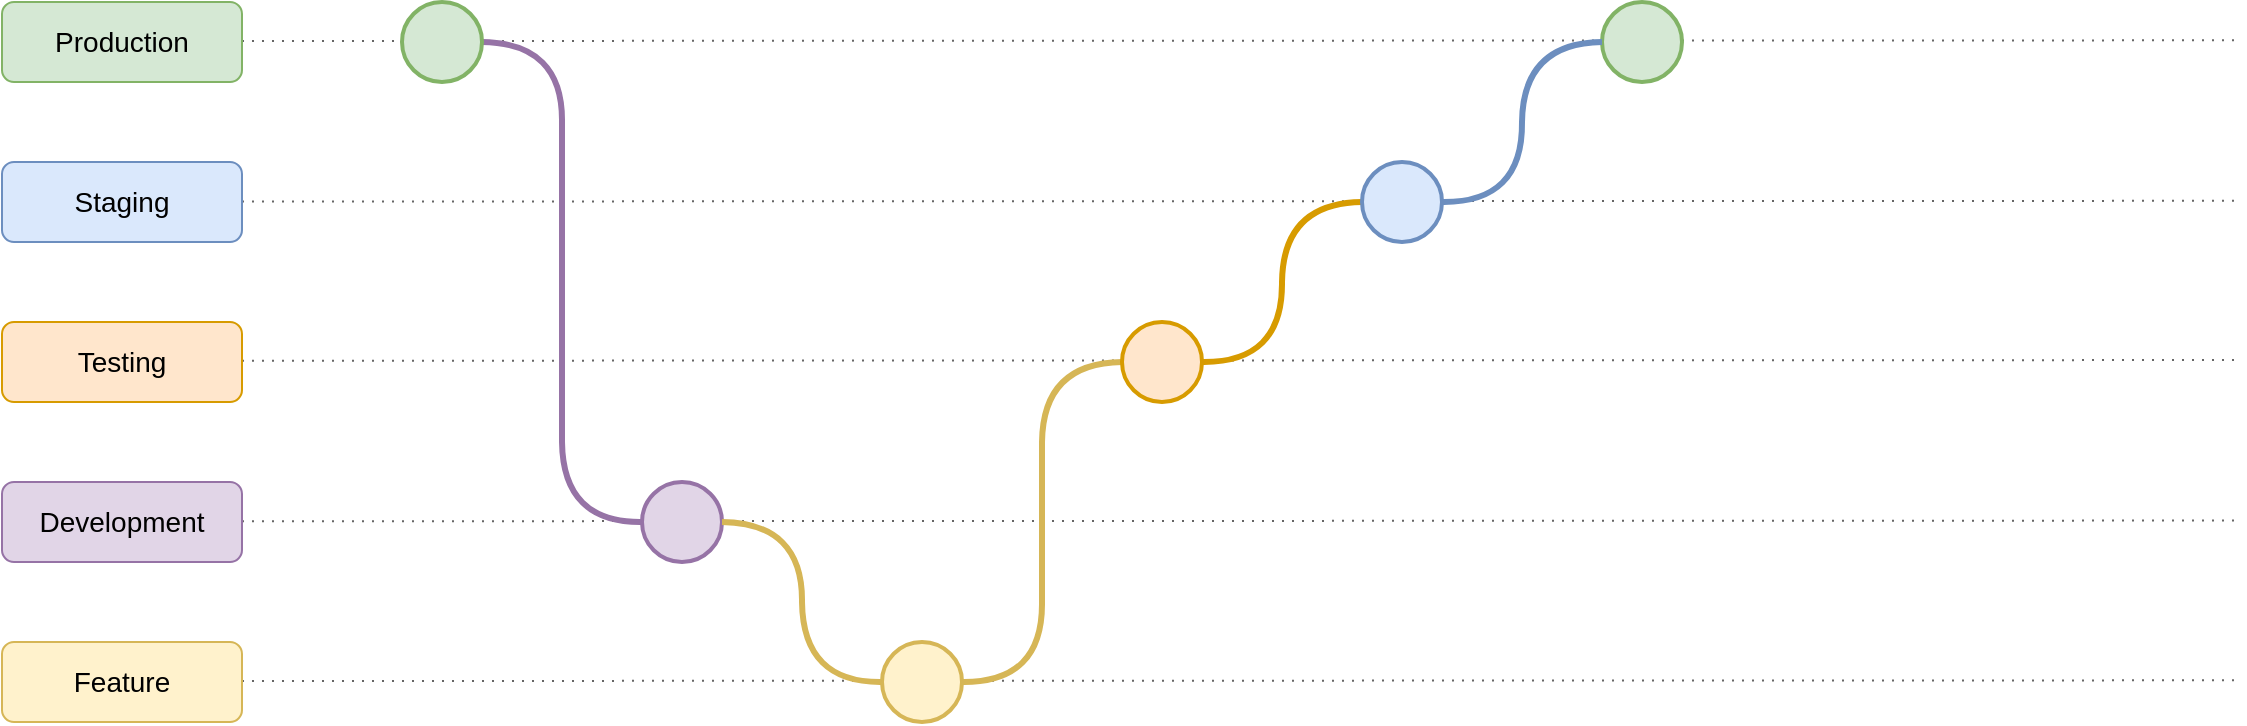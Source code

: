 <mxfile version="24.7.7">
  <diagram name="Page-1" id="3bE-8l1tNV6zikIUYMkp">
    <mxGraphModel dx="3749" dy="4356" grid="1" gridSize="10" guides="1" tooltips="1" connect="1" arrows="1" fold="1" page="1" pageScale="1" pageWidth="850" pageHeight="1100" math="0" shadow="0">
      <root>
        <mxCell id="0" />
        <mxCell id="1" parent="0" />
        <mxCell id="F2Yh3sDUFO-WP7J78He4-1" style="edgeStyle=none;rounded=0;orthogonalLoop=1;jettySize=auto;html=1;exitX=1;exitY=0.5;exitDx=0;exitDy=0;elbow=vertical;endArrow=none;endFill=0;dashed=1;fillColor=#f5f5f5;strokeColor=#666666;dashPattern=1 4;strokeWidth=1;" edge="1" parent="1">
          <mxGeometry relative="1" as="geometry">
            <mxPoint x="-40" y="-2340.833" as="targetPoint" />
            <mxPoint x="-1040" y="-2340.5" as="sourcePoint" />
          </mxGeometry>
        </mxCell>
        <mxCell id="F2Yh3sDUFO-WP7J78He4-2" style="edgeStyle=none;rounded=0;orthogonalLoop=1;jettySize=auto;html=1;exitX=1;exitY=0.5;exitDx=0;exitDy=0;elbow=vertical;endArrow=none;endFill=0;dashed=1;fillColor=#f5f5f5;strokeColor=#666666;dashPattern=1 4;strokeWidth=1;" edge="1" parent="1">
          <mxGeometry relative="1" as="geometry">
            <mxPoint x="-40" y="-2420.713" as="targetPoint" />
            <mxPoint x="-1040" y="-2420.38" as="sourcePoint" />
          </mxGeometry>
        </mxCell>
        <mxCell id="F2Yh3sDUFO-WP7J78He4-3" style="edgeStyle=none;rounded=0;orthogonalLoop=1;jettySize=auto;html=1;exitX=1;exitY=0.5;exitDx=0;exitDy=0;elbow=vertical;endArrow=none;endFill=0;dashed=1;fillColor=#f5f5f5;strokeColor=#666666;dashPattern=1 4;strokeWidth=1;" edge="1" parent="1">
          <mxGeometry relative="1" as="geometry">
            <mxPoint x="-40" y="-2500.963" as="targetPoint" />
            <mxPoint x="-1040" y="-2500.63" as="sourcePoint" />
          </mxGeometry>
        </mxCell>
        <mxCell id="F2Yh3sDUFO-WP7J78He4-4" style="edgeStyle=none;rounded=0;orthogonalLoop=1;jettySize=auto;html=1;exitX=1;exitY=0.5;exitDx=0;exitDy=0;elbow=vertical;endArrow=none;endFill=0;dashed=1;fillColor=#f5f5f5;strokeColor=#666666;dashPattern=1 4;strokeWidth=1;" edge="1" parent="1">
          <mxGeometry relative="1" as="geometry">
            <mxPoint x="-40" y="-2580.583" as="targetPoint" />
            <mxPoint x="-1040" y="-2580.25" as="sourcePoint" />
          </mxGeometry>
        </mxCell>
        <mxCell id="F2Yh3sDUFO-WP7J78He4-5" style="edgeStyle=none;rounded=0;orthogonalLoop=1;jettySize=auto;html=1;exitX=1;exitY=0.5;exitDx=0;exitDy=0;elbow=vertical;endArrow=none;endFill=0;dashed=1;fillColor=#f5f5f5;strokeColor=#666666;dashPattern=1 4;strokeWidth=1;" edge="1" parent="1">
          <mxGeometry relative="1" as="geometry">
            <mxPoint x="-40" y="-2660.833" as="targetPoint" />
            <mxPoint x="-1040" y="-2660.5" as="sourcePoint" />
          </mxGeometry>
        </mxCell>
        <mxCell id="F2Yh3sDUFO-WP7J78He4-6" value="Staging" style="rounded=1;whiteSpace=wrap;html=1;fillColor=#dae8fc;strokeColor=#6c8ebf;fontSize=14;" vertex="1" parent="1">
          <mxGeometry x="-1160" y="-2600" width="120" height="40" as="geometry" />
        </mxCell>
        <mxCell id="F2Yh3sDUFO-WP7J78He4-7" value="Development" style="rounded=1;whiteSpace=wrap;html=1;fillColor=#e1d5e7;strokeColor=#9673a6;fontSize=14;" vertex="1" parent="1">
          <mxGeometry x="-1160" y="-2440" width="120" height="40" as="geometry" />
        </mxCell>
        <mxCell id="F2Yh3sDUFO-WP7J78He4-8" value="Feature" style="rounded=1;whiteSpace=wrap;html=1;fillColor=#fff2cc;strokeColor=#d6b656;fontSize=14;" vertex="1" parent="1">
          <mxGeometry x="-1160" y="-2360" width="120" height="40" as="geometry" />
        </mxCell>
        <mxCell id="F2Yh3sDUFO-WP7J78He4-9" value="Testing" style="rounded=1;whiteSpace=wrap;html=1;fillColor=#ffe6cc;strokeColor=#d79b00;fontSize=14;" vertex="1" parent="1">
          <mxGeometry x="-1160" y="-2520" width="120" height="40" as="geometry" />
        </mxCell>
        <mxCell id="F2Yh3sDUFO-WP7J78He4-10" style="edgeStyle=orthogonalEdgeStyle;curved=1;rounded=0;orthogonalLoop=1;jettySize=auto;html=1;exitX=0;exitY=0.5;exitDx=0;exitDy=0;entryX=0;entryY=0;entryDx=0;entryDy=0;endArrow=none;endFill=0;fillColor=#ffe6cc;strokeColor=#d79b00;strokeWidth=3;" edge="1" parent="1">
          <mxGeometry relative="1" as="geometry">
            <mxPoint x="-520" y="-2540" as="targetPoint" />
            <mxPoint x="-480" y="-2580" as="sourcePoint" />
          </mxGeometry>
        </mxCell>
        <mxCell id="F2Yh3sDUFO-WP7J78He4-11" value="" style="ellipse;whiteSpace=wrap;html=1;aspect=fixed;fillColor=#e1d5e7;strokeColor=#9673a6;strokeWidth=2;" vertex="1" parent="1">
          <mxGeometry x="-840" y="-2440" width="40" height="40" as="geometry" />
        </mxCell>
        <mxCell id="F2Yh3sDUFO-WP7J78He4-12" value="" style="ellipse;whiteSpace=wrap;html=1;aspect=fixed;fillColor=#dae8fc;strokeColor=#6c8ebf;strokeWidth=2;" vertex="1" parent="1">
          <mxGeometry x="-480" y="-2600" width="40" height="40" as="geometry" />
        </mxCell>
        <mxCell id="F2Yh3sDUFO-WP7J78He4-13" value="" style="ellipse;whiteSpace=wrap;html=1;aspect=fixed;fillColor=#fff2cc;strokeColor=#d6b656;strokeWidth=2;" vertex="1" parent="1">
          <mxGeometry x="-720" y="-2360" width="40" height="40" as="geometry" />
        </mxCell>
        <mxCell id="F2Yh3sDUFO-WP7J78He4-14" style="edgeStyle=orthogonalEdgeStyle;curved=1;rounded=0;orthogonalLoop=1;jettySize=auto;html=1;exitX=0;exitY=0.5;exitDx=0;exitDy=0;entryX=0.5;entryY=1;entryDx=0;entryDy=0;endArrow=none;endFill=0;strokeWidth=3;fillColor=#fff2cc;strokeColor=#d6b656;" edge="1" parent="1">
          <mxGeometry relative="1" as="geometry">
            <mxPoint x="-720" y="-2340" as="sourcePoint" />
            <mxPoint x="-760" y="-2380" as="targetPoint" />
          </mxGeometry>
        </mxCell>
        <mxCell id="F2Yh3sDUFO-WP7J78He4-15" style="edgeStyle=orthogonalEdgeStyle;rounded=0;orthogonalLoop=1;jettySize=auto;html=1;exitX=1;exitY=0.5;exitDx=0;exitDy=0;entryX=0.5;entryY=0;entryDx=0;entryDy=0;curved=1;endArrow=none;endFill=0;strokeWidth=3;fillColor=#fff2cc;strokeColor=#d6b656;" edge="1" parent="1">
          <mxGeometry relative="1" as="geometry">
            <mxPoint x="-800" y="-2420" as="sourcePoint" />
            <mxPoint x="-760" y="-2380" as="targetPoint" />
          </mxGeometry>
        </mxCell>
        <mxCell id="F2Yh3sDUFO-WP7J78He4-16" style="edgeStyle=orthogonalEdgeStyle;curved=1;rounded=0;orthogonalLoop=1;jettySize=auto;html=1;exitX=0;exitY=0.5;exitDx=0;exitDy=0;entryX=0;entryY=0;entryDx=0;entryDy=0;endArrow=none;endFill=0;strokeWidth=3;fillColor=#fff2cc;strokeColor=#d6b656;" edge="1" parent="1">
          <mxGeometry relative="1" as="geometry">
            <mxPoint x="-640" y="-2460" as="targetPoint" />
            <mxPoint x="-600" y="-2500" as="sourcePoint" />
          </mxGeometry>
        </mxCell>
        <mxCell id="F2Yh3sDUFO-WP7J78He4-17" style="edgeStyle=orthogonalEdgeStyle;curved=1;rounded=0;orthogonalLoop=1;jettySize=auto;html=1;exitX=1;exitY=0.5;exitDx=0;exitDy=0;entryX=1;entryY=1;entryDx=0;entryDy=0;endArrow=none;endFill=0;strokeWidth=3;fillColor=#fff2cc;strokeColor=#d6b656;" edge="1" parent="1">
          <mxGeometry relative="1" as="geometry">
            <mxPoint x="-680" y="-2340" as="sourcePoint" />
            <mxPoint x="-640" y="-2380" as="targetPoint" />
          </mxGeometry>
        </mxCell>
        <mxCell id="F2Yh3sDUFO-WP7J78He4-18" value="" style="ellipse;whiteSpace=wrap;html=1;aspect=fixed;fillColor=#ffe6cc;strokeColor=#d79b00;strokeWidth=2;" vertex="1" parent="1">
          <mxGeometry x="-600" y="-2520" width="40" height="40" as="geometry" />
        </mxCell>
        <mxCell id="F2Yh3sDUFO-WP7J78He4-19" style="edgeStyle=orthogonalEdgeStyle;curved=1;rounded=0;orthogonalLoop=1;jettySize=auto;html=1;exitX=1;exitY=0.5;exitDx=0;exitDy=0;entryX=1;entryY=1;entryDx=0;entryDy=0;endArrow=none;endFill=0;fillColor=#ffe6cc;strokeColor=#d79b00;strokeWidth=3;" edge="1" parent="1">
          <mxGeometry relative="1" as="geometry">
            <mxPoint x="-560" y="-2500" as="sourcePoint" />
            <mxPoint x="-520" y="-2540" as="targetPoint" />
          </mxGeometry>
        </mxCell>
        <mxCell id="F2Yh3sDUFO-WP7J78He4-20" value="Production" style="rounded=1;whiteSpace=wrap;html=1;fillColor=#d5e8d4;strokeColor=#82b366;fontSize=14;" vertex="1" parent="1">
          <mxGeometry x="-1160" y="-2680" width="120" height="40" as="geometry" />
        </mxCell>
        <mxCell id="F2Yh3sDUFO-WP7J78He4-21" value="" style="ellipse;whiteSpace=wrap;html=1;aspect=fixed;fillColor=#d5e8d4;strokeColor=#82b366;strokeWidth=2;" vertex="1" parent="1">
          <mxGeometry x="-360" y="-2680" width="40" height="40" as="geometry" />
        </mxCell>
        <mxCell id="F2Yh3sDUFO-WP7J78He4-22" style="edgeStyle=orthogonalEdgeStyle;curved=1;rounded=0;orthogonalLoop=1;jettySize=auto;html=1;endArrow=none;endFill=0;strokeWidth=3;fillColor=#fff2cc;strokeColor=#d6b656;" edge="1" parent="1">
          <mxGeometry relative="1" as="geometry">
            <mxPoint x="-640" y="-2380" as="targetPoint" />
            <mxPoint x="-640" y="-2460" as="sourcePoint" />
          </mxGeometry>
        </mxCell>
        <mxCell id="F2Yh3sDUFO-WP7J78He4-23" style="edgeStyle=orthogonalEdgeStyle;curved=1;rounded=0;orthogonalLoop=1;jettySize=auto;html=1;exitX=0;exitY=0.5;exitDx=0;exitDy=0;entryX=0;entryY=0;entryDx=0;entryDy=0;endArrow=none;endFill=0;fillColor=#dae8fc;strokeColor=#6c8ebf;strokeWidth=3;" edge="1" parent="1">
          <mxGeometry relative="1" as="geometry">
            <mxPoint x="-400" y="-2620" as="targetPoint" />
            <mxPoint x="-360" y="-2660" as="sourcePoint" />
          </mxGeometry>
        </mxCell>
        <mxCell id="F2Yh3sDUFO-WP7J78He4-24" style="edgeStyle=orthogonalEdgeStyle;curved=1;rounded=0;orthogonalLoop=1;jettySize=auto;html=1;exitX=1;exitY=0.5;exitDx=0;exitDy=0;entryX=1;entryY=1;entryDx=0;entryDy=0;endArrow=none;endFill=0;fillColor=#dae8fc;strokeColor=#6c8ebf;strokeWidth=3;" edge="1" parent="1">
          <mxGeometry relative="1" as="geometry">
            <mxPoint x="-440" y="-2580" as="sourcePoint" />
            <mxPoint x="-400" y="-2620" as="targetPoint" />
          </mxGeometry>
        </mxCell>
        <mxCell id="F2Yh3sDUFO-WP7J78He4-25" style="edgeStyle=orthogonalEdgeStyle;rounded=0;orthogonalLoop=1;jettySize=auto;html=1;exitX=1;exitY=0.5;exitDx=0;exitDy=0;entryX=0.5;entryY=0;entryDx=0;entryDy=0;curved=1;endArrow=none;endFill=0;strokeWidth=3;fillColor=#e1d5e7;strokeColor=#9673a6;" edge="1" parent="1">
          <mxGeometry relative="1" as="geometry">
            <mxPoint x="-880" y="-2620" as="targetPoint" />
            <mxPoint x="-920" y="-2660" as="sourcePoint" />
          </mxGeometry>
        </mxCell>
        <mxCell id="F2Yh3sDUFO-WP7J78He4-26" style="edgeStyle=orthogonalEdgeStyle;curved=1;rounded=0;orthogonalLoop=1;jettySize=auto;html=1;exitX=0;exitY=0.5;exitDx=0;exitDy=0;entryX=0.5;entryY=1;entryDx=0;entryDy=0;endArrow=none;endFill=0;strokeWidth=3;fillColor=#e1d5e7;strokeColor=#9673a6;" edge="1" parent="1">
          <mxGeometry relative="1" as="geometry">
            <mxPoint x="-880" y="-2460" as="targetPoint" />
            <mxPoint x="-840" y="-2420" as="sourcePoint" />
          </mxGeometry>
        </mxCell>
        <mxCell id="F2Yh3sDUFO-WP7J78He4-27" style="edgeStyle=orthogonalEdgeStyle;curved=1;rounded=0;orthogonalLoop=1;jettySize=auto;html=1;endArrow=none;endFill=0;strokeWidth=3;fillColor=#e1d5e7;strokeColor=#9673a6;" edge="1" parent="1">
          <mxGeometry relative="1" as="geometry">
            <mxPoint x="-880" y="-2460" as="targetPoint" />
            <mxPoint x="-880" y="-2620" as="sourcePoint" />
          </mxGeometry>
        </mxCell>
        <mxCell id="F2Yh3sDUFO-WP7J78He4-28" value="" style="ellipse;whiteSpace=wrap;html=1;aspect=fixed;fillColor=#d5e8d4;strokeColor=#82b366;strokeWidth=2;" vertex="1" parent="1">
          <mxGeometry x="-960" y="-2680" width="40" height="40" as="geometry" />
        </mxCell>
      </root>
    </mxGraphModel>
  </diagram>
</mxfile>

